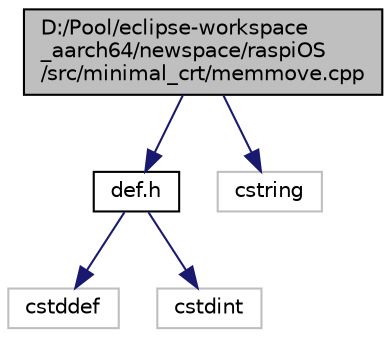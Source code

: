 digraph "D:/Pool/eclipse-workspace_aarch64/newspace/raspiOS/src/minimal_crt/memmove.cpp"
{
  edge [fontname="Helvetica",fontsize="10",labelfontname="Helvetica",labelfontsize="10"];
  node [fontname="Helvetica",fontsize="10",shape=record];
  Node3891 [label="D:/Pool/eclipse-workspace\l_aarch64/newspace/raspiOS\l/src/minimal_crt/memmove.cpp",height=0.2,width=0.4,color="black", fillcolor="grey75", style="filled", fontcolor="black"];
  Node3891 -> Node3892 [color="midnightblue",fontsize="10",style="solid",fontname="Helvetica"];
  Node3892 [label="def.h",height=0.2,width=0.4,color="black", fillcolor="white", style="filled",URL="$d4/da4/def_8h.html"];
  Node3892 -> Node3893 [color="midnightblue",fontsize="10",style="solid",fontname="Helvetica"];
  Node3893 [label="cstddef",height=0.2,width=0.4,color="grey75", fillcolor="white", style="filled"];
  Node3892 -> Node3894 [color="midnightblue",fontsize="10",style="solid",fontname="Helvetica"];
  Node3894 [label="cstdint",height=0.2,width=0.4,color="grey75", fillcolor="white", style="filled"];
  Node3891 -> Node3895 [color="midnightblue",fontsize="10",style="solid",fontname="Helvetica"];
  Node3895 [label="cstring",height=0.2,width=0.4,color="grey75", fillcolor="white", style="filled"];
}
